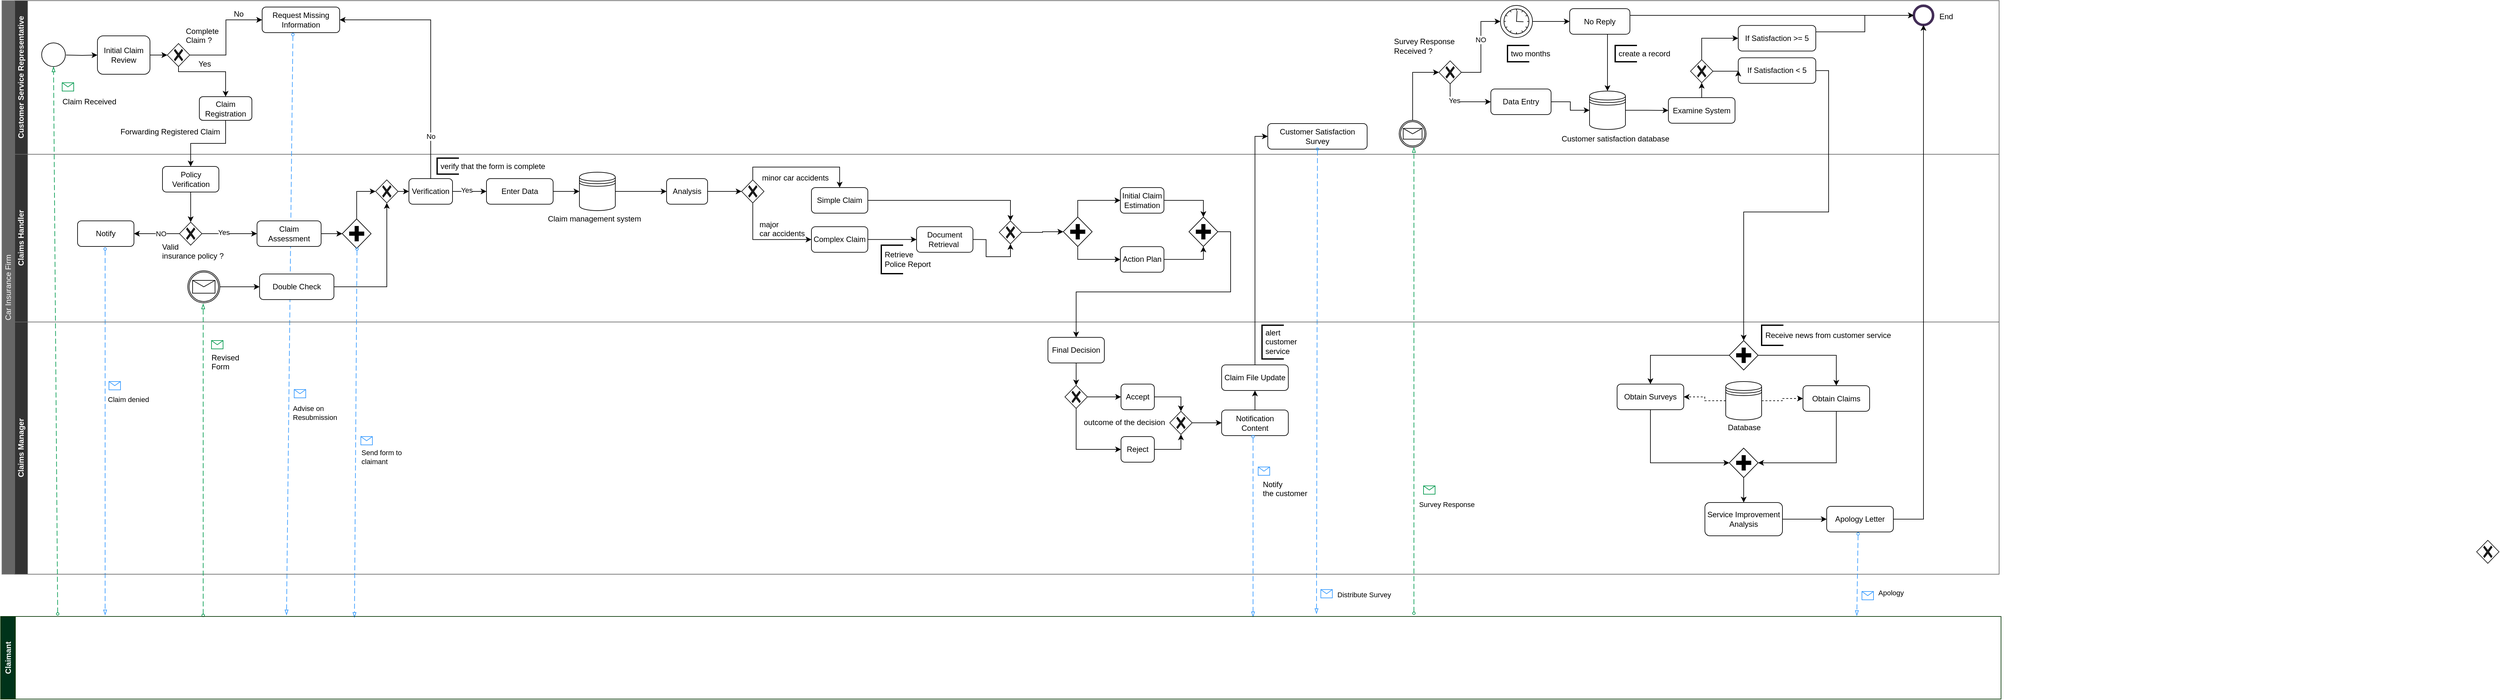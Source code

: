 <mxfile version="21.7.5" type="device">
  <diagram name="Page-1" id="2a216829-ef6e-dabb-86c1-c78162f3ba2b">
    <mxGraphModel dx="1750" dy="890" grid="0" gridSize="10" guides="1" tooltips="1" connect="1" arrows="1" fold="1" page="0" pageScale="1" pageWidth="850" pageHeight="1100" background="none" math="0" shadow="0">
      <root>
        <mxCell id="0" />
        <mxCell id="1" parent="0" />
        <mxCell id="LPxGVxeTQhLOp0PXIlgW-5" value="&lt;font style=&quot;font-weight: normal;&quot; color=&quot;#ffffff&quot;&gt;Car Insurance Firm&lt;/font&gt;" style="swimlane;html=1;childLayout=stackLayout;resizeParent=1;resizeParentMax=0;horizontal=0;startSize=20;horizontalStack=0;whiteSpace=wrap;strokeColor=#808080;fillColor=#666666;" parent="1" vertex="1">
          <mxGeometry x="100" y="390" width="3116" height="896" as="geometry" />
        </mxCell>
        <mxCell id="LPxGVxeTQhLOp0PXIlgW-6" value="&lt;font color=&quot;#ffffff&quot;&gt;Customer Service Representative&lt;/font&gt;" style="swimlane;html=1;startSize=20;horizontal=0;strokeColor=#666666;fillColor=#333333;" parent="LPxGVxeTQhLOp0PXIlgW-5" vertex="1">
          <mxGeometry x="20" width="3096" height="240" as="geometry">
            <mxRectangle x="20" width="820" height="26" as="alternateBounds" />
          </mxGeometry>
        </mxCell>
        <mxCell id="yOPLFky1Aa3Iu0xj6mVX-14" style="edgeStyle=orthogonalEdgeStyle;rounded=0;orthogonalLoop=1;jettySize=auto;html=1;entryX=0;entryY=0.5;entryDx=0;entryDy=0;" parent="LPxGVxeTQhLOp0PXIlgW-6" source="yOPLFky1Aa3Iu0xj6mVX-16" target="yOPLFky1Aa3Iu0xj6mVX-7" edge="1">
          <mxGeometry relative="1" as="geometry">
            <mxPoint x="308.059" y="85" as="targetPoint" />
          </mxGeometry>
        </mxCell>
        <mxCell id="LPxGVxeTQhLOp0PXIlgW-19" value="Initial Claim Review" style="rounded=1;whiteSpace=wrap;html=1;" parent="LPxGVxeTQhLOp0PXIlgW-6" vertex="1">
          <mxGeometry x="129" y="55" width="82" height="60" as="geometry" />
        </mxCell>
        <mxCell id="RKBBGVfCcGq5sLE_TPHQ-1" value="Claim Received" style="text;html=1;align=center;verticalAlign=middle;resizable=0;points=[];autosize=1;strokeColor=none;fillColor=none;" parent="LPxGVxeTQhLOp0PXIlgW-6" vertex="1">
          <mxGeometry x="65" y="145" width="102" height="26" as="geometry" />
        </mxCell>
        <mxCell id="yOPLFky1Aa3Iu0xj6mVX-7" value="Request Missing Information" style="rounded=1;whiteSpace=wrap;html=1;" parent="LPxGVxeTQhLOp0PXIlgW-6" vertex="1">
          <mxGeometry x="386" y="10" width="121" height="40" as="geometry" />
        </mxCell>
        <mxCell id="yOPLFky1Aa3Iu0xj6mVX-22" style="edgeStyle=orthogonalEdgeStyle;rounded=0;orthogonalLoop=1;jettySize=auto;html=1;exitX=0.5;exitY=1;exitDx=0;exitDy=0;exitPerimeter=0;entryX=0.5;entryY=0;entryDx=0;entryDy=0;" parent="LPxGVxeTQhLOp0PXIlgW-6" source="yOPLFky1Aa3Iu0xj6mVX-16" target="yOPLFky1Aa3Iu0xj6mVX-21" edge="1">
          <mxGeometry relative="1" as="geometry">
            <Array as="points">
              <mxPoint x="256" y="111" />
              <mxPoint x="329" y="111" />
            </Array>
          </mxGeometry>
        </mxCell>
        <mxCell id="yOPLFky1Aa3Iu0xj6mVX-21" value="Claim Registration" style="rounded=1;whiteSpace=wrap;html=1;" parent="LPxGVxeTQhLOp0PXIlgW-6" vertex="1">
          <mxGeometry x="288" y="150" width="82" height="37" as="geometry" />
        </mxCell>
        <mxCell id="yOPLFky1Aa3Iu0xj6mVX-26" value="&lt;span style=&quot;color: rgb(0, 0, 0); font-family: Helvetica; font-size: 12px; font-style: normal; font-variant-ligatures: normal; font-variant-caps: normal; font-weight: 400; letter-spacing: normal; orphans: 2; text-align: center; text-indent: 0px; text-transform: none; widows: 2; word-spacing: 0px; -webkit-text-stroke-width: 0px; background-color: rgb(255, 255, 255); text-decoration-thickness: initial; text-decoration-style: initial; text-decoration-color: initial; float: none; display: inline !important;&quot;&gt;Complete Claim ?&amp;nbsp;&lt;/span&gt;" style="text;whiteSpace=wrap;html=1;" parent="LPxGVxeTQhLOp0PXIlgW-6" vertex="1">
          <mxGeometry x="265" y="34" width="77" height="36" as="geometry" />
        </mxCell>
        <mxCell id="sQN0MnYuChQPOyo5T5rO-1" value="" style="edgeStyle=orthogonalEdgeStyle;rounded=0;orthogonalLoop=1;jettySize=auto;html=1;" parent="LPxGVxeTQhLOp0PXIlgW-6" source="LPxGVxeTQhLOp0PXIlgW-19" target="yOPLFky1Aa3Iu0xj6mVX-16" edge="1">
          <mxGeometry relative="1" as="geometry">
            <mxPoint x="428.059" y="475" as="targetPoint" />
            <mxPoint x="331" y="475" as="sourcePoint" />
          </mxGeometry>
        </mxCell>
        <mxCell id="yOPLFky1Aa3Iu0xj6mVX-16" value="" style="points=[[0.25,0.25,0],[0.5,0,0],[0.75,0.25,0],[1,0.5,0],[0.75,0.75,0],[0.5,1,0],[0.25,0.75,0],[0,0.5,0]];shape=mxgraph.bpmn.gateway2;html=1;verticalLabelPosition=bottom;labelBackgroundColor=#ffffff;verticalAlign=top;align=center;perimeter=rhombusPerimeter;outlineConnect=0;outline=none;symbol=none;gwType=exclusive;strokeColor=#1A1A1A;" parent="LPxGVxeTQhLOp0PXIlgW-6" vertex="1">
          <mxGeometry x="238" y="67" width="35" height="36" as="geometry" />
        </mxCell>
        <mxCell id="yOPLFky1Aa3Iu0xj6mVX-25" value="Forwarding Registered Claim" style="text;html=1;align=left;verticalAlign=middle;resizable=0;points=[];autosize=1;strokeColor=none;fillColor=none;" parent="LPxGVxeTQhLOp0PXIlgW-6" vertex="1">
          <mxGeometry x="163" y="192" width="173" height="26" as="geometry" />
        </mxCell>
        <mxCell id="sQN0MnYuChQPOyo5T5rO-14" value="No" style="text;html=1;align=center;verticalAlign=middle;resizable=0;points=[];autosize=1;strokeColor=none;fillColor=none;" parent="LPxGVxeTQhLOp0PXIlgW-6" vertex="1">
          <mxGeometry x="332" y="8" width="33" height="26" as="geometry" />
        </mxCell>
        <mxCell id="sQN0MnYuChQPOyo5T5rO-15" value="Yes" style="text;html=1;align=center;verticalAlign=middle;resizable=0;points=[];autosize=1;strokeColor=none;fillColor=none;" parent="LPxGVxeTQhLOp0PXIlgW-6" vertex="1">
          <mxGeometry x="277" y="86" width="38" height="26" as="geometry" />
        </mxCell>
        <mxCell id="sQN0MnYuChQPOyo5T5rO-169" style="edgeStyle=orthogonalEdgeStyle;rounded=0;orthogonalLoop=1;jettySize=auto;html=1;exitX=1;exitY=0.5;exitDx=0;exitDy=0;exitPerimeter=0;entryX=0;entryY=0.5;entryDx=0;entryDy=0;" parent="LPxGVxeTQhLOp0PXIlgW-6" target="LPxGVxeTQhLOp0PXIlgW-19" edge="1">
          <mxGeometry relative="1" as="geometry">
            <mxPoint x="80.0" y="85" as="sourcePoint" />
          </mxGeometry>
        </mxCell>
        <mxCell id="yOPLFky1Aa3Iu0xj6mVX-169" value="Customer Satisfaction Survey" style="rounded=1;whiteSpace=wrap;html=1;" parent="LPxGVxeTQhLOp0PXIlgW-6" vertex="1">
          <mxGeometry x="1955" y="192.0" width="155" height="40" as="geometry" />
        </mxCell>
        <mxCell id="9GS_771VJvMA97fKusHx-36" value="" style="points=[[0.145,0.145,0],[0.5,0,0],[0.855,0.145,0],[1,0.5,0],[0.855,0.855,0],[0.5,1,0],[0.145,0.855,0],[0,0.5,0]];shape=mxgraph.bpmn.event;html=1;verticalLabelPosition=bottom;labelBackgroundColor=#ffffff;verticalAlign=top;align=center;perimeter=ellipsePerimeter;outlineConnect=0;aspect=fixed;outline=standard;symbol=general;" vertex="1" parent="LPxGVxeTQhLOp0PXIlgW-6">
          <mxGeometry x="42" y="66" width="37" height="37" as="geometry" />
        </mxCell>
        <mxCell id="9GS_771VJvMA97fKusHx-43" style="edgeStyle=orthogonalEdgeStyle;rounded=0;orthogonalLoop=1;jettySize=auto;html=1;exitX=0.5;exitY=0;exitDx=0;exitDy=0;exitPerimeter=0;entryX=0;entryY=0.5;entryDx=0;entryDy=0;entryPerimeter=0;" edge="1" parent="LPxGVxeTQhLOp0PXIlgW-6" source="9GS_771VJvMA97fKusHx-35" target="9GS_771VJvMA97fKusHx-42">
          <mxGeometry relative="1" as="geometry" />
        </mxCell>
        <mxCell id="9GS_771VJvMA97fKusHx-35" value="" style="points=[[0.145,0.145,0],[0.5,0,0],[0.855,0.145,0],[1,0.5,0],[0.855,0.855,0],[0.5,1,0],[0.145,0.855,0],[0,0.5,0]];shape=mxgraph.bpmn.event;html=1;verticalLabelPosition=bottom;labelBackgroundColor=#ffffff;verticalAlign=top;align=center;perimeter=ellipsePerimeter;outlineConnect=0;aspect=fixed;outline=catching;symbol=message;" vertex="1" parent="LPxGVxeTQhLOp0PXIlgW-6">
          <mxGeometry x="2160" y="187" width="42" height="42" as="geometry" />
        </mxCell>
        <mxCell id="9GS_771VJvMA97fKusHx-44" style="edgeStyle=orthogonalEdgeStyle;rounded=0;orthogonalLoop=1;jettySize=auto;html=1;entryX=0;entryY=0.5;entryDx=0;entryDy=0;entryPerimeter=0;" edge="1" parent="LPxGVxeTQhLOp0PXIlgW-6" source="9GS_771VJvMA97fKusHx-42" target="9GS_771VJvMA97fKusHx-96">
          <mxGeometry relative="1" as="geometry">
            <mxPoint x="2303" y="35" as="targetPoint" />
          </mxGeometry>
        </mxCell>
        <mxCell id="9GS_771VJvMA97fKusHx-78" value="NO" style="edgeLabel;html=1;align=center;verticalAlign=middle;resizable=0;points=[];" vertex="1" connectable="0" parent="9GS_771VJvMA97fKusHx-44">
          <mxGeometry x="0.147" y="1" relative="1" as="geometry">
            <mxPoint y="-1" as="offset" />
          </mxGeometry>
        </mxCell>
        <mxCell id="9GS_771VJvMA97fKusHx-47" style="edgeStyle=orthogonalEdgeStyle;rounded=0;orthogonalLoop=1;jettySize=auto;html=1;exitX=0.5;exitY=1;exitDx=0;exitDy=0;exitPerimeter=0;entryX=0;entryY=0.5;entryDx=0;entryDy=0;" edge="1" parent="LPxGVxeTQhLOp0PXIlgW-6" source="9GS_771VJvMA97fKusHx-42" target="9GS_771VJvMA97fKusHx-45">
          <mxGeometry relative="1" as="geometry" />
        </mxCell>
        <mxCell id="9GS_771VJvMA97fKusHx-79" value="Yes" style="edgeLabel;html=1;align=center;verticalAlign=middle;resizable=0;points=[];" vertex="1" connectable="0" parent="9GS_771VJvMA97fKusHx-47">
          <mxGeometry x="-0.232" y="2" relative="1" as="geometry">
            <mxPoint x="-1" as="offset" />
          </mxGeometry>
        </mxCell>
        <mxCell id="9GS_771VJvMA97fKusHx-42" value="" style="points=[[0.25,0.25,0],[0.5,0,0],[0.75,0.25,0],[1,0.5,0],[0.75,0.75,0],[0.5,1,0],[0.25,0.75,0],[0,0.5,0]];shape=mxgraph.bpmn.gateway2;html=1;verticalLabelPosition=bottom;labelBackgroundColor=#ffffff;verticalAlign=top;align=center;perimeter=rhombusPerimeter;outlineConnect=0;outline=none;symbol=none;gwType=exclusive;strokeColor=#1A1A1A;" vertex="1" parent="LPxGVxeTQhLOp0PXIlgW-6">
          <mxGeometry x="2222" y="94" width="35" height="36" as="geometry" />
        </mxCell>
        <mxCell id="9GS_771VJvMA97fKusHx-117" style="edgeStyle=orthogonalEdgeStyle;rounded=0;orthogonalLoop=1;jettySize=auto;html=1;exitX=1;exitY=0.5;exitDx=0;exitDy=0;entryX=0;entryY=0.5;entryDx=0;entryDy=0;" edge="1" parent="LPxGVxeTQhLOp0PXIlgW-6" source="9GS_771VJvMA97fKusHx-45" target="9GS_771VJvMA97fKusHx-1">
          <mxGeometry relative="1" as="geometry" />
        </mxCell>
        <mxCell id="9GS_771VJvMA97fKusHx-45" value="Data Entry" style="rounded=1;whiteSpace=wrap;html=1;" vertex="1" parent="LPxGVxeTQhLOp0PXIlgW-6">
          <mxGeometry x="2303" y="138" width="94" height="40" as="geometry" />
        </mxCell>
        <mxCell id="yOPLFky1Aa3Iu0xj6mVX-181" value="" style="points=[[0.25,0.25,0],[0.5,0,0],[0.75,0.25,0],[1,0.5,0],[0.75,0.75,0],[0.5,1,0],[0.25,0.75,0],[0,0.5,0]];shape=mxgraph.bpmn.gateway2;html=1;verticalLabelPosition=bottom;labelBackgroundColor=#ffffff;verticalAlign=top;align=center;perimeter=rhombusPerimeter;outlineConnect=0;outline=none;symbol=none;gwType=exclusive;strokeColor=#1A1A1A;" parent="LPxGVxeTQhLOp0PXIlgW-6" vertex="1">
          <mxGeometry x="2614.5" y="92.25" width="35" height="36" as="geometry" />
        </mxCell>
        <mxCell id="9GS_771VJvMA97fKusHx-51" style="edgeStyle=orthogonalEdgeStyle;rounded=0;orthogonalLoop=1;jettySize=auto;html=1;exitX=1;exitY=0.25;exitDx=0;exitDy=0;entryX=0;entryY=0.5;entryDx=0;entryDy=0;" edge="1" parent="LPxGVxeTQhLOp0PXIlgW-6" source="yOPLFky1Aa3Iu0xj6mVX-186" target="LPxGVxeTQhLOp0PXIlgW-10">
          <mxGeometry relative="1" as="geometry" />
        </mxCell>
        <mxCell id="yOPLFky1Aa3Iu0xj6mVX-186" value="If Satisfaction &amp;gt;= 5" style="rounded=1;whiteSpace=wrap;html=1;" parent="LPxGVxeTQhLOp0PXIlgW-6" vertex="1">
          <mxGeometry x="2689" y="38.75" width="121" height="40" as="geometry" />
        </mxCell>
        <mxCell id="yOPLFky1Aa3Iu0xj6mVX-184" style="edgeStyle=orthogonalEdgeStyle;rounded=0;orthogonalLoop=1;jettySize=auto;html=1;exitX=0.5;exitY=0;exitDx=0;exitDy=0;exitPerimeter=0;entryX=0;entryY=0.5;entryDx=0;entryDy=0;" parent="LPxGVxeTQhLOp0PXIlgW-6" source="yOPLFky1Aa3Iu0xj6mVX-181" target="yOPLFky1Aa3Iu0xj6mVX-186" edge="1">
          <mxGeometry relative="1" as="geometry">
            <mxPoint x="2974" y="132.417" as="targetPoint" />
          </mxGeometry>
        </mxCell>
        <mxCell id="yOPLFky1Aa3Iu0xj6mVX-187" value="If Satisfaction &amp;lt; 5" style="rounded=1;whiteSpace=wrap;html=1;" parent="LPxGVxeTQhLOp0PXIlgW-6" vertex="1">
          <mxGeometry x="2689" y="89.25" width="121" height="40" as="geometry" />
        </mxCell>
        <mxCell id="yOPLFky1Aa3Iu0xj6mVX-185" style="edgeStyle=orthogonalEdgeStyle;rounded=0;orthogonalLoop=1;jettySize=auto;html=1;exitX=1;exitY=0.5;exitDx=0;exitDy=0;exitPerimeter=0;entryX=0;entryY=0.5;entryDx=0;entryDy=0;" parent="LPxGVxeTQhLOp0PXIlgW-6" source="yOPLFky1Aa3Iu0xj6mVX-181" target="yOPLFky1Aa3Iu0xj6mVX-187" edge="1">
          <mxGeometry relative="1" as="geometry">
            <mxPoint x="3003.333" y="215.083" as="targetPoint" />
          </mxGeometry>
        </mxCell>
        <mxCell id="9GS_771VJvMA97fKusHx-54" style="edgeStyle=orthogonalEdgeStyle;rounded=0;orthogonalLoop=1;jettySize=auto;html=1;" edge="1" parent="LPxGVxeTQhLOp0PXIlgW-6" source="9GS_771VJvMA97fKusHx-1" target="yOPLFky1Aa3Iu0xj6mVX-237">
          <mxGeometry relative="1" as="geometry" />
        </mxCell>
        <mxCell id="9GS_771VJvMA97fKusHx-1" value="" style="shape=datastore;whiteSpace=wrap;html=1;" vertex="1" parent="LPxGVxeTQhLOp0PXIlgW-6">
          <mxGeometry x="2457" y="141.25" width="56" height="60" as="geometry" />
        </mxCell>
        <mxCell id="9GS_771VJvMA97fKusHx-48" value="Customer satisfaction database" style="text;html=1;align=center;verticalAlign=middle;resizable=0;points=[];autosize=1;strokeColor=none;fillColor=none;" vertex="1" parent="LPxGVxeTQhLOp0PXIlgW-6">
          <mxGeometry x="2404" y="203" width="186" height="26" as="geometry" />
        </mxCell>
        <mxCell id="LPxGVxeTQhLOp0PXIlgW-10" value="" style="ellipse;whiteSpace=wrap;html=1;aspect=fixed;strokeWidth=4;strokeColor=#432D57;fillColor=none;fontColor=#ffffff;" parent="LPxGVxeTQhLOp0PXIlgW-6" vertex="1">
          <mxGeometry x="2963" y="8" width="30" height="30" as="geometry" />
        </mxCell>
        <mxCell id="9GS_771VJvMA97fKusHx-56" style="edgeStyle=orthogonalEdgeStyle;rounded=0;orthogonalLoop=1;jettySize=auto;html=1;exitX=0.5;exitY=0;exitDx=0;exitDy=0;" edge="1" parent="LPxGVxeTQhLOp0PXIlgW-6" source="yOPLFky1Aa3Iu0xj6mVX-237" target="yOPLFky1Aa3Iu0xj6mVX-181">
          <mxGeometry relative="1" as="geometry" />
        </mxCell>
        <mxCell id="yOPLFky1Aa3Iu0xj6mVX-237" value="Examine System" style="rounded=1;whiteSpace=wrap;html=1;" parent="LPxGVxeTQhLOp0PXIlgW-6" vertex="1">
          <mxGeometry x="2580" y="151.5" width="104" height="40" as="geometry" />
        </mxCell>
        <mxCell id="9GS_771VJvMA97fKusHx-80" value="Survey Response &lt;br&gt;Received ?" style="text;html=1;align=left;verticalAlign=middle;resizable=0;points=[];autosize=1;strokeColor=none;fillColor=none;" vertex="1" parent="LPxGVxeTQhLOp0PXIlgW-6">
          <mxGeometry x="2150" y="50" width="113" height="41" as="geometry" />
        </mxCell>
        <mxCell id="9GS_771VJvMA97fKusHx-120" style="edgeStyle=orthogonalEdgeStyle;rounded=0;orthogonalLoop=1;jettySize=auto;html=1;exitX=1;exitY=0.5;exitDx=0;exitDy=0;exitPerimeter=0;entryX=0;entryY=0.5;entryDx=0;entryDy=0;" edge="1" parent="LPxGVxeTQhLOp0PXIlgW-6" source="9GS_771VJvMA97fKusHx-96" target="9GS_771VJvMA97fKusHx-119">
          <mxGeometry relative="1" as="geometry" />
        </mxCell>
        <mxCell id="9GS_771VJvMA97fKusHx-96" value="" style="points=[[0.145,0.145,0],[0.5,0,0],[0.855,0.145,0],[1,0.5,0],[0.855,0.855,0],[0.5,1,0],[0.145,0.855,0],[0,0.5,0]];shape=mxgraph.bpmn.event;html=1;verticalLabelPosition=bottom;labelBackgroundColor=#ffffff;verticalAlign=top;align=center;perimeter=ellipsePerimeter;outlineConnect=0;aspect=fixed;outline=standard;symbol=timer;" vertex="1" parent="LPxGVxeTQhLOp0PXIlgW-6">
          <mxGeometry x="2318" y="7.5" width="50" height="50" as="geometry" />
        </mxCell>
        <mxCell id="9GS_771VJvMA97fKusHx-97" value="&amp;nbsp;two months" style="strokeWidth=2;html=1;shape=mxgraph.flowchart.annotation_1;align=left;pointerEvents=1;" vertex="1" parent="LPxGVxeTQhLOp0PXIlgW-6">
          <mxGeometry x="2329" y="70" width="34" height="25.5" as="geometry" />
        </mxCell>
        <mxCell id="9GS_771VJvMA97fKusHx-100" value="End" style="text;html=1;align=center;verticalAlign=middle;resizable=0;points=[];autosize=1;strokeColor=none;fillColor=none;" vertex="1" parent="LPxGVxeTQhLOp0PXIlgW-6">
          <mxGeometry x="2993" y="12" width="39" height="26" as="geometry" />
        </mxCell>
        <mxCell id="9GS_771VJvMA97fKusHx-103" value="" style="shape=message;html=1;outlineConnect=0;labelPosition=left;verticalLabelPosition=middle;align=right;verticalAlign=middle;spacingRight=5;labelBackgroundColor=#ffffff;fillColor=none;fontColor=#ffffff;strokeColor=#00994D;" vertex="1" parent="LPxGVxeTQhLOp0PXIlgW-6">
          <mxGeometry x="73.999" y="128.247" width="18" height="13" as="geometry" />
        </mxCell>
        <mxCell id="9GS_771VJvMA97fKusHx-122" style="edgeStyle=orthogonalEdgeStyle;rounded=0;orthogonalLoop=1;jettySize=auto;html=1;exitX=1;exitY=0.5;exitDx=0;exitDy=0;entryX=0;entryY=0.5;entryDx=0;entryDy=0;" edge="1" parent="LPxGVxeTQhLOp0PXIlgW-6" source="9GS_771VJvMA97fKusHx-119" target="LPxGVxeTQhLOp0PXIlgW-10">
          <mxGeometry relative="1" as="geometry">
            <Array as="points">
              <mxPoint x="2520" y="23" />
            </Array>
          </mxGeometry>
        </mxCell>
        <mxCell id="9GS_771VJvMA97fKusHx-123" style="edgeStyle=orthogonalEdgeStyle;rounded=0;orthogonalLoop=1;jettySize=auto;html=1;exitX=0.5;exitY=1;exitDx=0;exitDy=0;entryX=0.5;entryY=0;entryDx=0;entryDy=0;" edge="1" parent="LPxGVxeTQhLOp0PXIlgW-6" source="9GS_771VJvMA97fKusHx-119" target="9GS_771VJvMA97fKusHx-1">
          <mxGeometry relative="1" as="geometry">
            <Array as="points">
              <mxPoint x="2485" y="53" />
            </Array>
          </mxGeometry>
        </mxCell>
        <mxCell id="9GS_771VJvMA97fKusHx-119" value="No Reply" style="rounded=1;whiteSpace=wrap;html=1;" vertex="1" parent="LPxGVxeTQhLOp0PXIlgW-6">
          <mxGeometry x="2426" y="12.5" width="94" height="40" as="geometry" />
        </mxCell>
        <mxCell id="9GS_771VJvMA97fKusHx-124" value="&amp;nbsp;create a record" style="strokeWidth=2;html=1;shape=mxgraph.flowchart.annotation_1;align=left;pointerEvents=1;" vertex="1" parent="LPxGVxeTQhLOp0PXIlgW-6">
          <mxGeometry x="2497" y="70" width="34" height="25.5" as="geometry" />
        </mxCell>
        <mxCell id="LPxGVxeTQhLOp0PXIlgW-7" value="&lt;font color=&quot;#ffffff&quot;&gt;Claims Handler&lt;/font&gt;" style="swimlane;html=1;startSize=20;horizontal=0;strokeColor=#666666;fillColor=#333333;" parent="LPxGVxeTQhLOp0PXIlgW-5" vertex="1">
          <mxGeometry x="20" y="240" width="3096" height="262" as="geometry" />
        </mxCell>
        <mxCell id="yOPLFky1Aa3Iu0xj6mVX-9" value="" style="endArrow=blockThin;html=1;labelPosition=left;verticalLabelPosition=middle;align=right;verticalAlign=middle;dashed=1;dashPattern=8 4;endFill=0;startArrow=oval;startFill=0;endSize=6;startSize=4;rounded=0;fillColor=#a20025;strokeColor=#3399FF;strokeWidth=1;" parent="LPxGVxeTQhLOp0PXIlgW-7" edge="1">
          <mxGeometry relative="1" as="geometry">
            <mxPoint x="434" y="-187" as="sourcePoint" />
            <mxPoint x="424" y="720" as="targetPoint" />
          </mxGeometry>
        </mxCell>
        <mxCell id="yOPLFky1Aa3Iu0xj6mVX-10" value="" style="shape=message;html=1;outlineConnect=0;labelPosition=left;verticalLabelPosition=middle;align=right;verticalAlign=middle;spacingRight=5;labelBackgroundColor=#ffffff;fillColor=none;fontColor=#ffffff;strokeColor=#3399FF;" parent="yOPLFky1Aa3Iu0xj6mVX-9" vertex="1">
          <mxGeometry width="18" height="13" relative="1" as="geometry">
            <mxPoint x="7" y="101" as="offset" />
          </mxGeometry>
        </mxCell>
        <mxCell id="yOPLFky1Aa3Iu0xj6mVX-11" value="&lt;font style=&quot;font-size: 11px;&quot;&gt;Advise on &lt;br&gt;Resubmission&lt;/font&gt;" style="edgeLabel;html=1;align=left;verticalAlign=middle;resizable=0;points=[];" parent="yOPLFky1Aa3Iu0xj6mVX-9" vertex="1" connectable="0">
          <mxGeometry x="0.246" y="2" relative="1" as="geometry">
            <mxPoint x="2" y="26" as="offset" />
          </mxGeometry>
        </mxCell>
        <mxCell id="sQN0MnYuChQPOyo5T5rO-5" style="edgeStyle=orthogonalEdgeStyle;rounded=0;orthogonalLoop=1;jettySize=auto;html=1;" parent="LPxGVxeTQhLOp0PXIlgW-7" source="yOPLFky1Aa3Iu0xj6mVX-24" target="yOPLFky1Aa3Iu0xj6mVX-27" edge="1">
          <mxGeometry relative="1" as="geometry" />
        </mxCell>
        <mxCell id="yOPLFky1Aa3Iu0xj6mVX-24" value="Policy Verification" style="rounded=1;whiteSpace=wrap;html=1;" parent="LPxGVxeTQhLOp0PXIlgW-7" vertex="1">
          <mxGeometry x="230.5" y="19" width="88" height="40" as="geometry" />
        </mxCell>
        <mxCell id="sQN0MnYuChQPOyo5T5rO-7" style="edgeStyle=orthogonalEdgeStyle;rounded=0;orthogonalLoop=1;jettySize=auto;html=1;exitX=0;exitY=0.5;exitDx=0;exitDy=0;exitPerimeter=0;entryX=1;entryY=0.5;entryDx=0;entryDy=0;" parent="LPxGVxeTQhLOp0PXIlgW-7" source="yOPLFky1Aa3Iu0xj6mVX-27" target="yOPLFky1Aa3Iu0xj6mVX-45" edge="1">
          <mxGeometry relative="1" as="geometry">
            <mxPoint x="225.667" y="124.167" as="targetPoint" />
          </mxGeometry>
        </mxCell>
        <mxCell id="9GS_771VJvMA97fKusHx-104" value="NO" style="edgeLabel;html=1;align=center;verticalAlign=middle;resizable=0;points=[];" vertex="1" connectable="0" parent="sQN0MnYuChQPOyo5T5rO-7">
          <mxGeometry x="0.067" y="1" relative="1" as="geometry">
            <mxPoint x="9" y="-1" as="offset" />
          </mxGeometry>
        </mxCell>
        <mxCell id="sQN0MnYuChQPOyo5T5rO-8" style="edgeStyle=orthogonalEdgeStyle;rounded=0;orthogonalLoop=1;jettySize=auto;html=1;entryX=0;entryY=0.5;entryDx=0;entryDy=0;" parent="LPxGVxeTQhLOp0PXIlgW-7" source="yOPLFky1Aa3Iu0xj6mVX-27" target="yOPLFky1Aa3Iu0xj6mVX-57" edge="1">
          <mxGeometry relative="1" as="geometry" />
        </mxCell>
        <mxCell id="9GS_771VJvMA97fKusHx-105" value="Yes" style="edgeLabel;html=1;align=center;verticalAlign=middle;resizable=0;points=[];" vertex="1" connectable="0" parent="sQN0MnYuChQPOyo5T5rO-8">
          <mxGeometry x="-0.205" y="2" relative="1" as="geometry">
            <mxPoint as="offset" />
          </mxGeometry>
        </mxCell>
        <mxCell id="yOPLFky1Aa3Iu0xj6mVX-27" value="" style="points=[[0.25,0.25,0],[0.5,0,0],[0.75,0.25,0],[1,0.5,0],[0.75,0.75,0],[0.5,1,0],[0.25,0.75,0],[0,0.5,0]];shape=mxgraph.bpmn.gateway2;html=1;verticalLabelPosition=bottom;labelBackgroundColor=#ffffff;verticalAlign=top;align=center;perimeter=rhombusPerimeter;outlineConnect=0;outline=none;symbol=none;gwType=exclusive;strokeColor=#1A1A1A;" parent="LPxGVxeTQhLOp0PXIlgW-7" vertex="1">
          <mxGeometry x="257" y="106" width="35" height="36" as="geometry" />
        </mxCell>
        <mxCell id="yOPLFky1Aa3Iu0xj6mVX-50" value="Valid &lt;br&gt;insurance policy ?" style="text;whiteSpace=wrap;html=1;" parent="LPxGVxeTQhLOp0PXIlgW-7" vertex="1">
          <mxGeometry x="228" y="131" width="140" height="51" as="geometry" />
        </mxCell>
        <mxCell id="sQN0MnYuChQPOyo5T5rO-25" style="edgeStyle=orthogonalEdgeStyle;rounded=0;orthogonalLoop=1;jettySize=auto;html=1;entryX=0;entryY=0.5;entryDx=0;entryDy=0;entryPerimeter=0;" parent="LPxGVxeTQhLOp0PXIlgW-7" source="yOPLFky1Aa3Iu0xj6mVX-57" target="sQN0MnYuChQPOyo5T5rO-24" edge="1">
          <mxGeometry relative="1" as="geometry" />
        </mxCell>
        <mxCell id="yOPLFky1Aa3Iu0xj6mVX-57" value="Claim Assessment" style="rounded=1;whiteSpace=wrap;html=1;" parent="LPxGVxeTQhLOp0PXIlgW-7" vertex="1">
          <mxGeometry x="378" y="104" width="100" height="40" as="geometry" />
        </mxCell>
        <mxCell id="yOPLFky1Aa3Iu0xj6mVX-45" value="Notify" style="rounded=1;whiteSpace=wrap;html=1;" parent="LPxGVxeTQhLOp0PXIlgW-7" vertex="1">
          <mxGeometry x="98" y="104" width="88" height="40" as="geometry" />
        </mxCell>
        <mxCell id="yOPLFky1Aa3Iu0xj6mVX-74" value="&amp;nbsp;verify that the form is complete" style="strokeWidth=2;html=1;shape=mxgraph.flowchart.annotation_1;align=left;pointerEvents=1;" parent="LPxGVxeTQhLOp0PXIlgW-7" vertex="1">
          <mxGeometry x="659" y="6" width="34" height="25" as="geometry" />
        </mxCell>
        <mxCell id="sQN0MnYuChQPOyo5T5rO-178" style="edgeStyle=orthogonalEdgeStyle;rounded=0;orthogonalLoop=1;jettySize=auto;html=1;exitX=1;exitY=0.5;exitDx=0;exitDy=0;entryX=0;entryY=0.5;entryDx=0;entryDy=0;" parent="LPxGVxeTQhLOp0PXIlgW-7" source="yOPLFky1Aa3Iu0xj6mVX-76" target="sQN0MnYuChQPOyo5T5rO-175" edge="1">
          <mxGeometry relative="1" as="geometry" />
        </mxCell>
        <mxCell id="yOPLFky1Aa3Iu0xj6mVX-76" value="Enter Data" style="rounded=1;whiteSpace=wrap;html=1;" parent="LPxGVxeTQhLOp0PXIlgW-7" vertex="1">
          <mxGeometry x="736" y="38" width="104" height="40" as="geometry" />
        </mxCell>
        <mxCell id="sQN0MnYuChQPOyo5T5rO-245" style="edgeStyle=orthogonalEdgeStyle;rounded=0;orthogonalLoop=1;jettySize=auto;html=1;exitX=1;exitY=0.5;exitDx=0;exitDy=0;" parent="LPxGVxeTQhLOp0PXIlgW-7" source="yOPLFky1Aa3Iu0xj6mVX-92" target="yOPLFky1Aa3Iu0xj6mVX-94" edge="1">
          <mxGeometry relative="1" as="geometry" />
        </mxCell>
        <mxCell id="yOPLFky1Aa3Iu0xj6mVX-92" value="Analysis" style="rounded=1;whiteSpace=wrap;html=1;" parent="LPxGVxeTQhLOp0PXIlgW-7" vertex="1">
          <mxGeometry x="1017" y="38" width="64" height="40" as="geometry" />
        </mxCell>
        <mxCell id="sQN0MnYuChQPOyo5T5rO-246" style="edgeStyle=orthogonalEdgeStyle;rounded=0;orthogonalLoop=1;jettySize=auto;html=1;exitX=0.5;exitY=0;exitDx=0;exitDy=0;exitPerimeter=0;entryX=0.5;entryY=0;entryDx=0;entryDy=0;" parent="LPxGVxeTQhLOp0PXIlgW-7" source="yOPLFky1Aa3Iu0xj6mVX-94" target="yOPLFky1Aa3Iu0xj6mVX-98" edge="1">
          <mxGeometry relative="1" as="geometry" />
        </mxCell>
        <mxCell id="sQN0MnYuChQPOyo5T5rO-248" style="edgeStyle=orthogonalEdgeStyle;rounded=0;orthogonalLoop=1;jettySize=auto;html=1;exitX=0.5;exitY=1;exitDx=0;exitDy=0;exitPerimeter=0;entryX=0;entryY=0.5;entryDx=0;entryDy=0;" parent="LPxGVxeTQhLOp0PXIlgW-7" source="yOPLFky1Aa3Iu0xj6mVX-94" target="yOPLFky1Aa3Iu0xj6mVX-99" edge="1">
          <mxGeometry relative="1" as="geometry" />
        </mxCell>
        <mxCell id="yOPLFky1Aa3Iu0xj6mVX-94" value="" style="points=[[0.25,0.25,0],[0.5,0,0],[0.75,0.25,0],[1,0.5,0],[0.75,0.75,0],[0.5,1,0],[0.25,0.75,0],[0,0.5,0]];shape=mxgraph.bpmn.gateway2;html=1;verticalLabelPosition=bottom;labelBackgroundColor=#ffffff;verticalAlign=top;align=center;perimeter=rhombusPerimeter;outlineConnect=0;outline=none;symbol=none;gwType=exclusive;strokeColor=#1A1A1A;" parent="LPxGVxeTQhLOp0PXIlgW-7" vertex="1">
          <mxGeometry x="1134" y="40" width="35" height="36" as="geometry" />
        </mxCell>
        <mxCell id="sQN0MnYuChQPOyo5T5rO-259" style="edgeStyle=orthogonalEdgeStyle;rounded=0;orthogonalLoop=1;jettySize=auto;html=1;exitX=1;exitY=0.5;exitDx=0;exitDy=0;entryX=0.5;entryY=0;entryDx=0;entryDy=0;entryPerimeter=0;" parent="LPxGVxeTQhLOp0PXIlgW-7" source="yOPLFky1Aa3Iu0xj6mVX-98" target="yOPLFky1Aa3Iu0xj6mVX-110" edge="1">
          <mxGeometry relative="1" as="geometry" />
        </mxCell>
        <mxCell id="yOPLFky1Aa3Iu0xj6mVX-98" value="Simple Claim" style="rounded=1;whiteSpace=wrap;html=1;" parent="LPxGVxeTQhLOp0PXIlgW-7" vertex="1">
          <mxGeometry x="1243" y="52" width="88" height="40" as="geometry" />
        </mxCell>
        <mxCell id="sQN0MnYuChQPOyo5T5rO-249" style="edgeStyle=orthogonalEdgeStyle;rounded=0;orthogonalLoop=1;jettySize=auto;html=1;entryX=0;entryY=0.5;entryDx=0;entryDy=0;" parent="LPxGVxeTQhLOp0PXIlgW-7" source="yOPLFky1Aa3Iu0xj6mVX-99" target="yOPLFky1Aa3Iu0xj6mVX-108" edge="1">
          <mxGeometry relative="1" as="geometry" />
        </mxCell>
        <mxCell id="yOPLFky1Aa3Iu0xj6mVX-99" value="Complex Claim" style="rounded=1;whiteSpace=wrap;html=1;" parent="LPxGVxeTQhLOp0PXIlgW-7" vertex="1">
          <mxGeometry x="1243" y="113.18" width="88" height="40" as="geometry" />
        </mxCell>
        <mxCell id="yOPLFky1Aa3Iu0xj6mVX-105" value="minor car accidents" style="text;whiteSpace=wrap;html=1;" parent="LPxGVxeTQhLOp0PXIlgW-7" vertex="1">
          <mxGeometry x="1164" y="23.0" width="132" height="36" as="geometry" />
        </mxCell>
        <mxCell id="yOPLFky1Aa3Iu0xj6mVX-106" value="major &lt;br&gt;car accidents" style="text;whiteSpace=wrap;html=1;" parent="LPxGVxeTQhLOp0PXIlgW-7" vertex="1">
          <mxGeometry x="1160" y="96" width="99" height="27" as="geometry" />
        </mxCell>
        <mxCell id="sQN0MnYuChQPOyo5T5rO-258" style="edgeStyle=orthogonalEdgeStyle;rounded=0;orthogonalLoop=1;jettySize=auto;html=1;exitX=1;exitY=0.5;exitDx=0;exitDy=0;entryX=0.5;entryY=1;entryDx=0;entryDy=0;entryPerimeter=0;" parent="LPxGVxeTQhLOp0PXIlgW-7" source="yOPLFky1Aa3Iu0xj6mVX-108" target="yOPLFky1Aa3Iu0xj6mVX-110" edge="1">
          <mxGeometry relative="1" as="geometry" />
        </mxCell>
        <mxCell id="yOPLFky1Aa3Iu0xj6mVX-108" value="Document Retrieval&amp;nbsp;" style="rounded=1;whiteSpace=wrap;html=1;" parent="LPxGVxeTQhLOp0PXIlgW-7" vertex="1">
          <mxGeometry x="1407" y="113.18" width="88" height="40" as="geometry" />
        </mxCell>
        <mxCell id="sQN0MnYuChQPOyo5T5rO-260" style="edgeStyle=orthogonalEdgeStyle;rounded=0;orthogonalLoop=1;jettySize=auto;html=1;exitX=1;exitY=0.5;exitDx=0;exitDy=0;exitPerimeter=0;entryX=0;entryY=0.5;entryDx=0;entryDy=0;entryPerimeter=0;" parent="LPxGVxeTQhLOp0PXIlgW-7" source="yOPLFky1Aa3Iu0xj6mVX-110" target="yOPLFky1Aa3Iu0xj6mVX-118" edge="1">
          <mxGeometry relative="1" as="geometry" />
        </mxCell>
        <mxCell id="yOPLFky1Aa3Iu0xj6mVX-110" value="" style="points=[[0.25,0.25,0],[0.5,0,0],[0.75,0.25,0],[1,0.5,0],[0.75,0.75,0],[0.5,1,0],[0.25,0.75,0],[0,0.5,0]];shape=mxgraph.bpmn.gateway2;html=1;verticalLabelPosition=bottom;labelBackgroundColor=#ffffff;verticalAlign=top;align=center;perimeter=rhombusPerimeter;outlineConnect=0;outline=none;symbol=none;gwType=exclusive;strokeColor=#1A1A1A;" parent="LPxGVxeTQhLOp0PXIlgW-7" vertex="1">
          <mxGeometry x="1536" y="104" width="35" height="36" as="geometry" />
        </mxCell>
        <mxCell id="yOPLFky1Aa3Iu0xj6mVX-125" style="edgeStyle=orthogonalEdgeStyle;rounded=0;orthogonalLoop=1;jettySize=auto;html=1;entryX=0.5;entryY=0;entryDx=0;entryDy=0;entryPerimeter=0;" parent="LPxGVxeTQhLOp0PXIlgW-7" source="yOPLFky1Aa3Iu0xj6mVX-114" target="yOPLFky1Aa3Iu0xj6mVX-124" edge="1">
          <mxGeometry relative="1" as="geometry" />
        </mxCell>
        <mxCell id="yOPLFky1Aa3Iu0xj6mVX-114" value="Initial Claim Estimation" style="rounded=1;whiteSpace=wrap;html=1;" parent="LPxGVxeTQhLOp0PXIlgW-7" vertex="1">
          <mxGeometry x="1725" y="52" width="68" height="40" as="geometry" />
        </mxCell>
        <mxCell id="yOPLFky1Aa3Iu0xj6mVX-126" style="edgeStyle=orthogonalEdgeStyle;rounded=0;orthogonalLoop=1;jettySize=auto;html=1;" parent="LPxGVxeTQhLOp0PXIlgW-7" source="yOPLFky1Aa3Iu0xj6mVX-116" target="yOPLFky1Aa3Iu0xj6mVX-124" edge="1">
          <mxGeometry relative="1" as="geometry" />
        </mxCell>
        <mxCell id="yOPLFky1Aa3Iu0xj6mVX-116" value="Action Plan" style="rounded=1;whiteSpace=wrap;html=1;" parent="LPxGVxeTQhLOp0PXIlgW-7" vertex="1">
          <mxGeometry x="1725" y="144.25" width="68" height="40" as="geometry" />
        </mxCell>
        <mxCell id="yOPLFky1Aa3Iu0xj6mVX-121" style="edgeStyle=orthogonalEdgeStyle;rounded=0;orthogonalLoop=1;jettySize=auto;html=1;exitX=0.5;exitY=0;exitDx=0;exitDy=0;exitPerimeter=0;entryX=0;entryY=0.5;entryDx=0;entryDy=0;" parent="LPxGVxeTQhLOp0PXIlgW-7" source="yOPLFky1Aa3Iu0xj6mVX-118" target="yOPLFky1Aa3Iu0xj6mVX-114" edge="1">
          <mxGeometry relative="1" as="geometry" />
        </mxCell>
        <mxCell id="sQN0MnYuChQPOyo5T5rO-261" style="edgeStyle=orthogonalEdgeStyle;rounded=0;orthogonalLoop=1;jettySize=auto;html=1;exitX=0.5;exitY=1;exitDx=0;exitDy=0;exitPerimeter=0;entryX=0;entryY=0.5;entryDx=0;entryDy=0;" parent="LPxGVxeTQhLOp0PXIlgW-7" source="yOPLFky1Aa3Iu0xj6mVX-118" target="yOPLFky1Aa3Iu0xj6mVX-116" edge="1">
          <mxGeometry relative="1" as="geometry" />
        </mxCell>
        <mxCell id="yOPLFky1Aa3Iu0xj6mVX-118" value="" style="points=[[0.25,0.25,0],[0.5,0,0],[0.75,0.25,0],[1,0.5,0],[0.75,0.75,0],[0.5,1,0],[0.25,0.75,0],[0,0.5,0]];shape=mxgraph.bpmn.gateway2;html=1;verticalLabelPosition=bottom;labelBackgroundColor=#ffffff;verticalAlign=top;align=center;perimeter=rhombusPerimeter;outlineConnect=0;outline=none;symbol=none;gwType=parallel;" parent="LPxGVxeTQhLOp0PXIlgW-7" vertex="1">
          <mxGeometry x="1636" y="98" width="45" height="46" as="geometry" />
        </mxCell>
        <mxCell id="yOPLFky1Aa3Iu0xj6mVX-124" value="" style="points=[[0.25,0.25,0],[0.5,0,0],[0.75,0.25,0],[1,0.5,0],[0.75,0.75,0],[0.5,1,0],[0.25,0.75,0],[0,0.5,0]];shape=mxgraph.bpmn.gateway2;html=1;verticalLabelPosition=bottom;labelBackgroundColor=#ffffff;verticalAlign=top;align=center;perimeter=rhombusPerimeter;outlineConnect=0;outline=none;symbol=none;gwType=parallel;" parent="LPxGVxeTQhLOp0PXIlgW-7" vertex="1">
          <mxGeometry x="1832" y="98" width="45" height="46" as="geometry" />
        </mxCell>
        <mxCell id="sQN0MnYuChQPOyo5T5rO-166" style="edgeStyle=orthogonalEdgeStyle;rounded=0;orthogonalLoop=1;jettySize=auto;html=1;entryX=0;entryY=0.5;entryDx=0;entryDy=0;" parent="LPxGVxeTQhLOp0PXIlgW-7" source="yOPLFky1Aa3Iu0xj6mVX-73" target="yOPLFky1Aa3Iu0xj6mVX-76" edge="1">
          <mxGeometry relative="1" as="geometry" />
        </mxCell>
        <mxCell id="9GS_771VJvMA97fKusHx-107" value="Yes" style="edgeLabel;html=1;align=center;verticalAlign=middle;resizable=0;points=[];" vertex="1" connectable="0" parent="sQN0MnYuChQPOyo5T5rO-166">
          <mxGeometry x="-0.234" y="2" relative="1" as="geometry">
            <mxPoint x="1" as="offset" />
          </mxGeometry>
        </mxCell>
        <mxCell id="yOPLFky1Aa3Iu0xj6mVX-73" value="Verification" style="rounded=1;whiteSpace=wrap;html=1;" parent="LPxGVxeTQhLOp0PXIlgW-7" vertex="1">
          <mxGeometry x="615" y="38" width="68" height="40" as="geometry" />
        </mxCell>
        <mxCell id="yOPLFky1Aa3Iu0xj6mVX-171" value="" style="endArrow=blockThin;html=1;labelPosition=left;verticalLabelPosition=middle;align=right;verticalAlign=middle;dashed=1;dashPattern=8 4;endFill=0;startArrow=oval;startFill=0;endSize=6;startSize=4;rounded=0;fillColor=#a20025;strokeColor=#3399FF;exitX=0.5;exitY=1;exitDx=0;exitDy=0;" parent="LPxGVxeTQhLOp0PXIlgW-7" source="yOPLFky1Aa3Iu0xj6mVX-169" edge="1">
          <mxGeometry relative="1" as="geometry">
            <mxPoint x="2285" y="184.25" as="sourcePoint" />
            <mxPoint x="2031" y="718" as="targetPoint" />
          </mxGeometry>
        </mxCell>
        <mxCell id="yOPLFky1Aa3Iu0xj6mVX-172" value="" style="shape=message;html=1;outlineConnect=0;labelPosition=left;verticalLabelPosition=middle;align=right;verticalAlign=middle;spacingRight=5;labelBackgroundColor=#ffffff;fillColor=none;fontColor=#ffffff;strokeColor=#3399FF;" parent="yOPLFky1Aa3Iu0xj6mVX-171" vertex="1">
          <mxGeometry width="18" height="13" relative="1" as="geometry">
            <mxPoint x="6" y="325" as="offset" />
          </mxGeometry>
        </mxCell>
        <mxCell id="yOPLFky1Aa3Iu0xj6mVX-173" value="Distribute Survey" style="edgeLabel;html=1;align=center;verticalAlign=middle;resizable=0;points=[];" parent="yOPLFky1Aa3Iu0xj6mVX-171" vertex="1" connectable="0">
          <mxGeometry x="0.246" y="2" relative="1" as="geometry">
            <mxPoint x="71" y="243" as="offset" />
          </mxGeometry>
        </mxCell>
        <mxCell id="yOPLFky1Aa3Iu0xj6mVX-80" value="" style="endArrow=blockThin;html=1;labelPosition=left;verticalLabelPosition=middle;align=right;verticalAlign=middle;dashed=1;dashPattern=8 4;endFill=0;startArrow=oval;startFill=0;endSize=6;startSize=4;rounded=0;fillColor=#a20025;strokeColor=#3399FF;strokeWidth=1;" parent="LPxGVxeTQhLOp0PXIlgW-7" edge="1">
          <mxGeometry relative="1" as="geometry">
            <mxPoint x="141" y="148" as="sourcePoint" />
            <mxPoint x="141" y="720" as="targetPoint" />
          </mxGeometry>
        </mxCell>
        <mxCell id="yOPLFky1Aa3Iu0xj6mVX-81" value="" style="shape=message;html=1;outlineConnect=0;labelPosition=left;verticalLabelPosition=middle;align=right;verticalAlign=middle;spacingRight=5;labelBackgroundColor=#ffffff;fillColor=none;fontColor=#ffffff;strokeColor=#3399FF;" parent="yOPLFky1Aa3Iu0xj6mVX-80" vertex="1">
          <mxGeometry width="18" height="13" relative="1" as="geometry">
            <mxPoint x="6" y="-79" as="offset" />
          </mxGeometry>
        </mxCell>
        <mxCell id="yOPLFky1Aa3Iu0xj6mVX-82" value="&lt;font style=&quot;font-size: 11px;&quot;&gt;Claim denied&lt;/font&gt;" style="edgeLabel;html=1;align=center;verticalAlign=middle;resizable=0;points=[];" parent="yOPLFky1Aa3Iu0xj6mVX-80" vertex="1" connectable="0">
          <mxGeometry x="0.246" y="2" relative="1" as="geometry">
            <mxPoint x="34" y="-122" as="offset" />
          </mxGeometry>
        </mxCell>
        <mxCell id="9GS_771VJvMA97fKusHx-115" style="edgeStyle=orthogonalEdgeStyle;rounded=0;orthogonalLoop=1;jettySize=auto;html=1;exitX=0.5;exitY=0;exitDx=0;exitDy=0;exitPerimeter=0;entryX=0;entryY=0.5;entryDx=0;entryDy=0;entryPerimeter=0;" edge="1" parent="LPxGVxeTQhLOp0PXIlgW-7" source="sQN0MnYuChQPOyo5T5rO-24" target="9GS_771VJvMA97fKusHx-112">
          <mxGeometry relative="1" as="geometry" />
        </mxCell>
        <mxCell id="sQN0MnYuChQPOyo5T5rO-24" value="" style="points=[[0.25,0.25,0],[0.5,0,0],[0.75,0.25,0],[1,0.5,0],[0.75,0.75,0],[0.5,1,0],[0.25,0.75,0],[0,0.5,0]];shape=mxgraph.bpmn.gateway2;html=1;verticalLabelPosition=bottom;labelBackgroundColor=#ffffff;verticalAlign=top;align=center;perimeter=rhombusPerimeter;outlineConnect=0;outline=none;symbol=none;gwType=parallel;" parent="LPxGVxeTQhLOp0PXIlgW-7" vertex="1">
          <mxGeometry x="511" y="101" width="45" height="46" as="geometry" />
        </mxCell>
        <mxCell id="sQN0MnYuChQPOyo5T5rO-176" value="Claim management system" style="text;html=1;align=center;verticalAlign=middle;resizable=0;points=[];autosize=1;strokeColor=none;fillColor=none;" parent="LPxGVxeTQhLOp0PXIlgW-7" vertex="1">
          <mxGeometry x="822" y="88" width="163" height="26" as="geometry" />
        </mxCell>
        <mxCell id="sQN0MnYuChQPOyo5T5rO-179" style="edgeStyle=orthogonalEdgeStyle;rounded=0;orthogonalLoop=1;jettySize=auto;html=1;entryX=0;entryY=0.5;entryDx=0;entryDy=0;" parent="LPxGVxeTQhLOp0PXIlgW-7" source="sQN0MnYuChQPOyo5T5rO-175" target="yOPLFky1Aa3Iu0xj6mVX-92" edge="1">
          <mxGeometry relative="1" as="geometry" />
        </mxCell>
        <mxCell id="sQN0MnYuChQPOyo5T5rO-175" value="" style="shape=datastore;whiteSpace=wrap;html=1;" parent="LPxGVxeTQhLOp0PXIlgW-7" vertex="1">
          <mxGeometry x="881" y="28" width="56" height="60" as="geometry" />
        </mxCell>
        <mxCell id="sQN0MnYuChQPOyo5T5rO-243" style="edgeStyle=orthogonalEdgeStyle;rounded=0;orthogonalLoop=1;jettySize=auto;html=1;exitX=1;exitY=0.5;exitDx=0;exitDy=0;exitPerimeter=0;entryX=0;entryY=0.5;entryDx=0;entryDy=0;" parent="LPxGVxeTQhLOp0PXIlgW-7" source="sQN0MnYuChQPOyo5T5rO-180" target="sQN0MnYuChQPOyo5T5rO-242" edge="1">
          <mxGeometry relative="1" as="geometry" />
        </mxCell>
        <mxCell id="sQN0MnYuChQPOyo5T5rO-180" value="" style="points=[[0.145,0.145,0],[0.5,0,0],[0.855,0.145,0],[1,0.5,0],[0.855,0.855,0],[0.5,1,0],[0.145,0.855,0],[0,0.5,0]];shape=mxgraph.bpmn.event;html=1;verticalLabelPosition=bottom;labelBackgroundColor=#ffffff;verticalAlign=top;align=center;perimeter=ellipsePerimeter;outlineConnect=0;aspect=fixed;outline=catching;symbol=message;" parent="LPxGVxeTQhLOp0PXIlgW-7" vertex="1">
          <mxGeometry x="270" y="182.0" width="50" height="50" as="geometry" />
        </mxCell>
        <mxCell id="9GS_771VJvMA97fKusHx-116" style="edgeStyle=orthogonalEdgeStyle;rounded=0;orthogonalLoop=1;jettySize=auto;html=1;entryX=0.5;entryY=1;entryDx=0;entryDy=0;entryPerimeter=0;" edge="1" parent="LPxGVxeTQhLOp0PXIlgW-7" source="sQN0MnYuChQPOyo5T5rO-242" target="9GS_771VJvMA97fKusHx-112">
          <mxGeometry relative="1" as="geometry" />
        </mxCell>
        <mxCell id="sQN0MnYuChQPOyo5T5rO-242" value="Double Check" style="rounded=1;whiteSpace=wrap;html=1;" parent="LPxGVxeTQhLOp0PXIlgW-7" vertex="1">
          <mxGeometry x="382" y="187" width="116" height="40" as="geometry" />
        </mxCell>
        <mxCell id="sQN0MnYuChQPOyo5T5rO-250" value="&amp;nbsp;Retrieve &lt;br&gt;&amp;nbsp;Police Report" style="strokeWidth=2;html=1;shape=mxgraph.flowchart.annotation_1;align=left;pointerEvents=1;" parent="LPxGVxeTQhLOp0PXIlgW-7" vertex="1">
          <mxGeometry x="1352" y="142" width="34" height="44.5" as="geometry" />
        </mxCell>
        <mxCell id="9GS_771VJvMA97fKusHx-38" value="" style="endArrow=blockThin;html=1;labelPosition=left;verticalLabelPosition=middle;align=right;verticalAlign=middle;dashed=1;dashPattern=8 4;endFill=0;startArrow=oval;startFill=0;endSize=6;startSize=4;rounded=0;fillColor=#a20025;strokeColor=#00994D;" edge="1" parent="LPxGVxeTQhLOp0PXIlgW-7">
          <mxGeometry relative="1" as="geometry">
            <mxPoint x="2183" y="717" as="sourcePoint" />
            <mxPoint x="2183" y="-11" as="targetPoint" />
          </mxGeometry>
        </mxCell>
        <mxCell id="9GS_771VJvMA97fKusHx-114" style="edgeStyle=orthogonalEdgeStyle;rounded=0;orthogonalLoop=1;jettySize=auto;html=1;exitX=1;exitY=0.5;exitDx=0;exitDy=0;exitPerimeter=0;entryX=0;entryY=0.5;entryDx=0;entryDy=0;" edge="1" parent="LPxGVxeTQhLOp0PXIlgW-7" source="9GS_771VJvMA97fKusHx-112" target="yOPLFky1Aa3Iu0xj6mVX-73">
          <mxGeometry relative="1" as="geometry" />
        </mxCell>
        <mxCell id="9GS_771VJvMA97fKusHx-112" value="" style="points=[[0.25,0.25,0],[0.5,0,0],[0.75,0.25,0],[1,0.5,0],[0.75,0.75,0],[0.5,1,0],[0.25,0.75,0],[0,0.5,0]];shape=mxgraph.bpmn.gateway2;html=1;verticalLabelPosition=bottom;labelBackgroundColor=#ffffff;verticalAlign=top;align=center;perimeter=rhombusPerimeter;outlineConnect=0;outline=none;symbol=none;gwType=exclusive;strokeColor=#1A1A1A;" vertex="1" parent="LPxGVxeTQhLOp0PXIlgW-7">
          <mxGeometry x="563" y="40" width="35" height="36" as="geometry" />
        </mxCell>
        <mxCell id="LPxGVxeTQhLOp0PXIlgW-8" value="&lt;font color=&quot;#ffffff&quot;&gt;Claims Manager&lt;/font&gt;" style="swimlane;html=1;startSize=20;horizontal=0;strokeColor=#666666;fillColor=#333333;" parent="LPxGVxeTQhLOp0PXIlgW-5" vertex="1">
          <mxGeometry x="20" y="502" width="3096" height="394" as="geometry" />
        </mxCell>
        <mxCell id="sQN0MnYuChQPOyo5T5rO-263" style="edgeStyle=orthogonalEdgeStyle;rounded=0;orthogonalLoop=1;jettySize=auto;html=1;exitX=0.5;exitY=1;exitDx=0;exitDy=0;entryX=0.5;entryY=0;entryDx=0;entryDy=0;entryPerimeter=0;" parent="LPxGVxeTQhLOp0PXIlgW-8" source="yOPLFky1Aa3Iu0xj6mVX-129" target="yOPLFky1Aa3Iu0xj6mVX-136" edge="1">
          <mxGeometry relative="1" as="geometry" />
        </mxCell>
        <mxCell id="yOPLFky1Aa3Iu0xj6mVX-129" value="Final Decision" style="rounded=1;whiteSpace=wrap;html=1;" parent="LPxGVxeTQhLOp0PXIlgW-8" vertex="1">
          <mxGeometry x="1612" y="24.0" width="88" height="40" as="geometry" />
        </mxCell>
        <mxCell id="yOPLFky1Aa3Iu0xj6mVX-152" value="" style="endArrow=blockThin;html=1;labelPosition=left;verticalLabelPosition=middle;align=right;verticalAlign=middle;dashed=1;dashPattern=8 4;endFill=0;startArrow=oval;startFill=0;endSize=6;startSize=4;rounded=0;fillColor=#a20025;strokeColor=#00994D;" parent="LPxGVxeTQhLOp0PXIlgW-8" edge="1">
          <mxGeometry relative="1" as="geometry">
            <mxPoint x="294" y="458.32" as="sourcePoint" />
            <mxPoint x="294" y="-28.68" as="targetPoint" />
          </mxGeometry>
        </mxCell>
        <mxCell id="yOPLFky1Aa3Iu0xj6mVX-220" style="edgeStyle=orthogonalEdgeStyle;rounded=0;orthogonalLoop=1;jettySize=auto;html=1;exitX=0;exitY=0.5;exitDx=0;exitDy=0;exitPerimeter=0;entryX=1;entryY=0.5;entryDx=0;entryDy=0;" parent="LPxGVxeTQhLOp0PXIlgW-8" edge="1">
          <mxGeometry relative="1" as="geometry">
            <mxPoint x="1191.0" y="260" as="targetPoint" />
          </mxGeometry>
        </mxCell>
        <mxCell id="yOPLFky1Aa3Iu0xj6mVX-224" value="&lt;div style=&quot;&quot;&gt;&lt;span style=&quot;background-color: initial;&quot;&gt;Revised Form&lt;/span&gt;&lt;/div&gt;" style="text;whiteSpace=wrap;html=1;align=left;" parent="LPxGVxeTQhLOp0PXIlgW-8" vertex="1">
          <mxGeometry x="305.003" y="41.997" width="60" height="36" as="geometry" />
        </mxCell>
        <mxCell id="sQN0MnYuChQPOyo5T5rO-181" value="" style="shape=message;html=1;outlineConnect=0;labelPosition=left;verticalLabelPosition=middle;align=right;verticalAlign=middle;spacingRight=5;labelBackgroundColor=#ffffff;fillColor=none;fontColor=#ffffff;strokeColor=#00994D;" parent="LPxGVxeTQhLOp0PXIlgW-8" vertex="1">
          <mxGeometry x="306.999" y="28.997" width="18" height="13" as="geometry" />
        </mxCell>
        <mxCell id="sQN0MnYuChQPOyo5T5rO-266" style="edgeStyle=orthogonalEdgeStyle;rounded=0;orthogonalLoop=1;jettySize=auto;html=1;exitX=1;exitY=0.5;exitDx=0;exitDy=0;exitPerimeter=0;entryX=0;entryY=0.5;entryDx=0;entryDy=0;" parent="LPxGVxeTQhLOp0PXIlgW-8" source="yOPLFky1Aa3Iu0xj6mVX-136" target="yOPLFky1Aa3Iu0xj6mVX-130" edge="1">
          <mxGeometry relative="1" as="geometry" />
        </mxCell>
        <mxCell id="sQN0MnYuChQPOyo5T5rO-267" style="edgeStyle=orthogonalEdgeStyle;rounded=0;orthogonalLoop=1;jettySize=auto;html=1;exitX=0.5;exitY=1;exitDx=0;exitDy=0;exitPerimeter=0;entryX=0;entryY=0.5;entryDx=0;entryDy=0;" parent="LPxGVxeTQhLOp0PXIlgW-8" source="yOPLFky1Aa3Iu0xj6mVX-136" target="sQN0MnYuChQPOyo5T5rO-264" edge="1">
          <mxGeometry relative="1" as="geometry" />
        </mxCell>
        <mxCell id="yOPLFky1Aa3Iu0xj6mVX-136" value="" style="points=[[0.25,0.25,0],[0.5,0,0],[0.75,0.25,0],[1,0.5,0],[0.75,0.75,0],[0.5,1,0],[0.25,0.75,0],[0,0.5,0]];shape=mxgraph.bpmn.gateway2;html=1;verticalLabelPosition=bottom;labelBackgroundColor=#ffffff;verticalAlign=top;align=center;perimeter=rhombusPerimeter;outlineConnect=0;outline=none;symbol=none;gwType=exclusive;strokeColor=#1A1A1A;" parent="LPxGVxeTQhLOp0PXIlgW-8" vertex="1">
          <mxGeometry x="1638.5" y="99" width="35" height="36" as="geometry" />
        </mxCell>
        <mxCell id="sQN0MnYuChQPOyo5T5rO-268" style="edgeStyle=orthogonalEdgeStyle;rounded=0;orthogonalLoop=1;jettySize=auto;html=1;exitX=1;exitY=0.5;exitDx=0;exitDy=0;entryX=0.5;entryY=0;entryDx=0;entryDy=0;entryPerimeter=0;" parent="LPxGVxeTQhLOp0PXIlgW-8" source="yOPLFky1Aa3Iu0xj6mVX-130" target="yOPLFky1Aa3Iu0xj6mVX-141" edge="1">
          <mxGeometry relative="1" as="geometry" />
        </mxCell>
        <mxCell id="yOPLFky1Aa3Iu0xj6mVX-130" value="Accept" style="rounded=1;whiteSpace=wrap;html=1;" parent="LPxGVxeTQhLOp0PXIlgW-8" vertex="1">
          <mxGeometry x="1726" y="97.0" width="52" height="40" as="geometry" />
        </mxCell>
        <mxCell id="sQN0MnYuChQPOyo5T5rO-271" style="edgeStyle=orthogonalEdgeStyle;rounded=0;orthogonalLoop=1;jettySize=auto;html=1;exitX=1;exitY=0.5;exitDx=0;exitDy=0;exitPerimeter=0;entryX=0;entryY=0.5;entryDx=0;entryDy=0;" parent="LPxGVxeTQhLOp0PXIlgW-8" source="yOPLFky1Aa3Iu0xj6mVX-141" target="yOPLFky1Aa3Iu0xj6mVX-149" edge="1">
          <mxGeometry relative="1" as="geometry" />
        </mxCell>
        <mxCell id="yOPLFky1Aa3Iu0xj6mVX-141" value="" style="points=[[0.25,0.25,0],[0.5,0,0],[0.75,0.25,0],[1,0.5,0],[0.75,0.75,0],[0.5,1,0],[0.25,0.75,0],[0,0.5,0]];shape=mxgraph.bpmn.gateway2;html=1;verticalLabelPosition=bottom;labelBackgroundColor=#ffffff;verticalAlign=top;align=center;perimeter=rhombusPerimeter;outlineConnect=0;outline=none;symbol=none;gwType=exclusive;strokeColor=#1A1A1A;" parent="LPxGVxeTQhLOp0PXIlgW-8" vertex="1">
          <mxGeometry x="1802" y="139.5" width="35" height="36" as="geometry" />
        </mxCell>
        <mxCell id="sQN0MnYuChQPOyo5T5rO-277" style="edgeStyle=orthogonalEdgeStyle;rounded=0;orthogonalLoop=1;jettySize=auto;html=1;exitX=0.5;exitY=0;exitDx=0;exitDy=0;entryX=0.5;entryY=1;entryDx=0;entryDy=0;" parent="LPxGVxeTQhLOp0PXIlgW-8" source="yOPLFky1Aa3Iu0xj6mVX-149" target="yOPLFky1Aa3Iu0xj6mVX-156" edge="1">
          <mxGeometry relative="1" as="geometry" />
        </mxCell>
        <mxCell id="yOPLFky1Aa3Iu0xj6mVX-149" value="Notification Content" style="rounded=1;whiteSpace=wrap;html=1;" parent="LPxGVxeTQhLOp0PXIlgW-8" vertex="1">
          <mxGeometry x="1883" y="137.5" width="104" height="40" as="geometry" />
        </mxCell>
        <mxCell id="yOPLFky1Aa3Iu0xj6mVX-156" value="Claim File Update" style="rounded=1;whiteSpace=wrap;html=1;" parent="LPxGVxeTQhLOp0PXIlgW-8" vertex="1">
          <mxGeometry x="1883" y="67" width="104" height="40" as="geometry" />
        </mxCell>
        <mxCell id="sQN0MnYuChQPOyo5T5rO-270" style="edgeStyle=orthogonalEdgeStyle;rounded=0;orthogonalLoop=1;jettySize=auto;html=1;exitX=1;exitY=0.5;exitDx=0;exitDy=0;entryX=0.5;entryY=1;entryDx=0;entryDy=0;entryPerimeter=0;" parent="LPxGVxeTQhLOp0PXIlgW-8" source="sQN0MnYuChQPOyo5T5rO-264" target="yOPLFky1Aa3Iu0xj6mVX-141" edge="1">
          <mxGeometry relative="1" as="geometry" />
        </mxCell>
        <mxCell id="sQN0MnYuChQPOyo5T5rO-264" value="Reject" style="rounded=1;whiteSpace=wrap;html=1;" parent="LPxGVxeTQhLOp0PXIlgW-8" vertex="1">
          <mxGeometry x="1726" y="179.0" width="52" height="40" as="geometry" />
        </mxCell>
        <mxCell id="yOPLFky1Aa3Iu0xj6mVX-148" value="outcome of the decision" style="text;whiteSpace=wrap;html=1;" parent="LPxGVxeTQhLOp0PXIlgW-8" vertex="1">
          <mxGeometry x="1666" y="143" width="141" height="29" as="geometry" />
        </mxCell>
        <mxCell id="sQN0MnYuChQPOyo5T5rO-275" value="&amp;nbsp;alert&lt;br style=&quot;border-color: var(--border-color);&quot;&gt;&lt;span style=&quot;&quot;&gt;&amp;nbsp;customer &lt;br&gt;&amp;nbsp;service&lt;/span&gt;" style="strokeWidth=2;html=1;shape=mxgraph.flowchart.annotation_1;align=left;pointerEvents=1;fillColor=#FFFFFF;" parent="LPxGVxeTQhLOp0PXIlgW-8" vertex="1">
          <mxGeometry x="1946" y="5" width="34" height="52.75" as="geometry" />
        </mxCell>
        <mxCell id="yOPLFky1Aa3Iu0xj6mVX-223" value="" style="endArrow=blockThin;html=1;labelPosition=left;verticalLabelPosition=middle;align=right;verticalAlign=middle;dashed=1;dashPattern=8 4;endFill=0;startArrow=oval;startFill=0;endSize=6;startSize=4;rounded=0;fillColor=#a20025;strokeColor=#3399FF;" parent="LPxGVxeTQhLOp0PXIlgW-8" edge="1">
          <mxGeometry relative="1" as="geometry">
            <mxPoint x="1932" y="179" as="sourcePoint" />
            <mxPoint x="1932" y="461" as="targetPoint" />
          </mxGeometry>
        </mxCell>
        <mxCell id="sQN0MnYuChQPOyo5T5rO-278" value="" style="shape=message;html=1;outlineConnect=0;labelPosition=left;verticalLabelPosition=middle;align=right;verticalAlign=middle;spacingRight=5;labelBackgroundColor=#ffffff;fillColor=none;fontColor=#ffffff;strokeColor=#3399FF;" parent="LPxGVxeTQhLOp0PXIlgW-8" vertex="1">
          <mxGeometry x="1939.996" y="226.503" width="18" height="13" as="geometry" />
        </mxCell>
        <mxCell id="sQN0MnYuChQPOyo5T5rO-280" value="&lt;span style=&quot;color: rgb(0, 0, 0); font-family: Helvetica; font-size: 12px; font-style: normal; font-variant-ligatures: normal; font-variant-caps: normal; font-weight: 400; letter-spacing: normal; orphans: 2; text-align: left; text-indent: 0px; text-transform: none; widows: 2; word-spacing: 0px; -webkit-text-stroke-width: 0px; background-color: rgb(255, 255, 255); text-decoration-thickness: initial; text-decoration-style: initial; text-decoration-color: initial; float: none; display: inline !important;&quot;&gt;&amp;nbsp;Notify&lt;/span&gt;&lt;br style=&quot;border-color: var(--border-color); color: rgb(0, 0, 0); font-family: Helvetica; font-size: 12px; font-style: normal; font-variant-ligatures: normal; font-variant-caps: normal; font-weight: 400; letter-spacing: normal; orphans: 2; text-align: left; text-indent: 0px; text-transform: none; widows: 2; word-spacing: 0px; -webkit-text-stroke-width: 0px; background-color: rgb(255, 255, 255); text-decoration-thickness: initial; text-decoration-style: initial; text-decoration-color: initial;&quot;&gt;&lt;span style=&quot;color: rgb(0, 0, 0); font-family: Helvetica; font-size: 12px; font-style: normal; font-variant-ligatures: normal; font-variant-caps: normal; font-weight: 400; letter-spacing: normal; orphans: 2; text-align: left; text-indent: 0px; text-transform: none; widows: 2; word-spacing: 0px; -webkit-text-stroke-width: 0px; background-color: rgb(255, 255, 255); text-decoration-thickness: initial; text-decoration-style: initial; text-decoration-color: initial; float: none; display: inline !important;&quot;&gt;&amp;nbsp;the customer&lt;/span&gt;" style="text;whiteSpace=wrap;html=1;" parent="LPxGVxeTQhLOp0PXIlgW-8" vertex="1">
          <mxGeometry x="1942.0" y="239.5" width="101" height="51" as="geometry" />
        </mxCell>
        <mxCell id="9GS_771VJvMA97fKusHx-39" value="" style="shape=message;html=1;outlineConnect=0;labelPosition=left;verticalLabelPosition=middle;align=right;verticalAlign=middle;spacingRight=5;labelBackgroundColor=#ffffff;fillColor=none;fontColor=#ffffff;strokeColor=#00994D;" vertex="1" parent="LPxGVxeTQhLOp0PXIlgW-8">
          <mxGeometry x="2197.999" y="255.997" width="18" height="13" as="geometry" />
        </mxCell>
        <mxCell id="9GS_771VJvMA97fKusHx-40" value="Survey Response" style="edgeLabel;html=1;align=center;verticalAlign=middle;resizable=0;points=[];" vertex="1" connectable="0" parent="LPxGVxeTQhLOp0PXIlgW-8">
          <mxGeometry x="2165.996" y="-15.997" as="geometry">
            <mxPoint x="68" y="301" as="offset" />
          </mxGeometry>
        </mxCell>
        <mxCell id="9GS_771VJvMA97fKusHx-60" style="edgeStyle=orthogonalEdgeStyle;rounded=0;orthogonalLoop=1;jettySize=auto;html=1;exitX=0;exitY=0.5;exitDx=0;exitDy=0;exitPerimeter=0;entryX=0.5;entryY=0;entryDx=0;entryDy=0;" edge="1" parent="LPxGVxeTQhLOp0PXIlgW-8" source="9GS_771VJvMA97fKusHx-58" target="9GS_771VJvMA97fKusHx-62">
          <mxGeometry relative="1" as="geometry">
            <mxPoint x="2599.429" y="127.857" as="targetPoint" />
          </mxGeometry>
        </mxCell>
        <mxCell id="9GS_771VJvMA97fKusHx-61" style="edgeStyle=orthogonalEdgeStyle;rounded=0;orthogonalLoop=1;jettySize=auto;html=1;exitX=1;exitY=0.5;exitDx=0;exitDy=0;exitPerimeter=0;" edge="1" parent="LPxGVxeTQhLOp0PXIlgW-8" source="9GS_771VJvMA97fKusHx-58" target="9GS_771VJvMA97fKusHx-63">
          <mxGeometry relative="1" as="geometry">
            <mxPoint x="2784.572" y="129.0" as="targetPoint" />
          </mxGeometry>
        </mxCell>
        <mxCell id="9GS_771VJvMA97fKusHx-58" value="" style="points=[[0.25,0.25,0],[0.5,0,0],[0.75,0.25,0],[1,0.5,0],[0.75,0.75,0],[0.5,1,0],[0.25,0.75,0],[0,0.5,0]];shape=mxgraph.bpmn.gateway2;html=1;verticalLabelPosition=bottom;labelBackgroundColor=#ffffff;verticalAlign=top;align=center;perimeter=rhombusPerimeter;outlineConnect=0;outline=none;symbol=none;gwType=parallel;" vertex="1" parent="LPxGVxeTQhLOp0PXIlgW-8">
          <mxGeometry x="2675" y="29" width="45" height="46" as="geometry" />
        </mxCell>
        <mxCell id="9GS_771VJvMA97fKusHx-74" style="edgeStyle=orthogonalEdgeStyle;rounded=0;orthogonalLoop=1;jettySize=auto;html=1;exitX=0.5;exitY=1;exitDx=0;exitDy=0;entryX=0;entryY=0.5;entryDx=0;entryDy=0;entryPerimeter=0;" edge="1" parent="LPxGVxeTQhLOp0PXIlgW-8" source="9GS_771VJvMA97fKusHx-62" target="9GS_771VJvMA97fKusHx-72">
          <mxGeometry relative="1" as="geometry" />
        </mxCell>
        <mxCell id="9GS_771VJvMA97fKusHx-62" value="Obtain Surveys" style="rounded=1;whiteSpace=wrap;html=1;" vertex="1" parent="LPxGVxeTQhLOp0PXIlgW-8">
          <mxGeometry x="2500" y="97" width="104" height="40" as="geometry" />
        </mxCell>
        <mxCell id="9GS_771VJvMA97fKusHx-73" style="edgeStyle=orthogonalEdgeStyle;rounded=0;orthogonalLoop=1;jettySize=auto;html=1;exitX=0.5;exitY=1;exitDx=0;exitDy=0;entryX=1;entryY=0.5;entryDx=0;entryDy=0;entryPerimeter=0;" edge="1" parent="LPxGVxeTQhLOp0PXIlgW-8" source="9GS_771VJvMA97fKusHx-63" target="9GS_771VJvMA97fKusHx-72">
          <mxGeometry relative="1" as="geometry" />
        </mxCell>
        <mxCell id="9GS_771VJvMA97fKusHx-63" value="Obtain Claims" style="rounded=1;whiteSpace=wrap;html=1;" vertex="1" parent="LPxGVxeTQhLOp0PXIlgW-8">
          <mxGeometry x="2790" y="99.5" width="104" height="40" as="geometry" />
        </mxCell>
        <mxCell id="9GS_771VJvMA97fKusHx-67" style="edgeStyle=orthogonalEdgeStyle;rounded=0;orthogonalLoop=1;jettySize=auto;html=1;exitX=1;exitY=0.5;exitDx=0;exitDy=0;dashed=1;entryX=0;entryY=0.5;entryDx=0;entryDy=0;" edge="1" parent="LPxGVxeTQhLOp0PXIlgW-8" source="9GS_771VJvMA97fKusHx-65" target="9GS_771VJvMA97fKusHx-63">
          <mxGeometry relative="1" as="geometry">
            <mxPoint x="2781.143" y="123.571" as="targetPoint" />
          </mxGeometry>
        </mxCell>
        <mxCell id="9GS_771VJvMA97fKusHx-68" style="edgeStyle=orthogonalEdgeStyle;rounded=0;orthogonalLoop=1;jettySize=auto;html=1;exitX=0;exitY=0.5;exitDx=0;exitDy=0;entryX=1;entryY=0.5;entryDx=0;entryDy=0;dashed=1;" edge="1" parent="LPxGVxeTQhLOp0PXIlgW-8" source="9GS_771VJvMA97fKusHx-65" target="9GS_771VJvMA97fKusHx-62">
          <mxGeometry relative="1" as="geometry" />
        </mxCell>
        <mxCell id="9GS_771VJvMA97fKusHx-65" value="" style="shape=datastore;whiteSpace=wrap;html=1;" vertex="1" parent="LPxGVxeTQhLOp0PXIlgW-8">
          <mxGeometry x="2669.5" y="93" width="56" height="60" as="geometry" />
        </mxCell>
        <mxCell id="9GS_771VJvMA97fKusHx-66" value="Database" style="text;html=1;align=center;verticalAlign=middle;resizable=0;points=[];autosize=1;strokeColor=none;fillColor=none;" vertex="1" parent="LPxGVxeTQhLOp0PXIlgW-8">
          <mxGeometry x="2663" y="151.5" width="69" height="26" as="geometry" />
        </mxCell>
        <mxCell id="9GS_771VJvMA97fKusHx-70" value="&amp;nbsp;Receive news from customer service" style="strokeWidth=2;html=1;shape=mxgraph.flowchart.annotation_1;align=left;pointerEvents=1;" vertex="1" parent="LPxGVxeTQhLOp0PXIlgW-8">
          <mxGeometry x="2725.5" y="5" width="34" height="31.5" as="geometry" />
        </mxCell>
        <mxCell id="9GS_771VJvMA97fKusHx-75" style="edgeStyle=orthogonalEdgeStyle;rounded=0;orthogonalLoop=1;jettySize=auto;html=1;exitX=0.5;exitY=1;exitDx=0;exitDy=0;exitPerimeter=0;entryX=0.5;entryY=0;entryDx=0;entryDy=0;" edge="1" parent="LPxGVxeTQhLOp0PXIlgW-8" source="9GS_771VJvMA97fKusHx-72" target="yOPLFky1Aa3Iu0xj6mVX-214">
          <mxGeometry relative="1" as="geometry" />
        </mxCell>
        <mxCell id="9GS_771VJvMA97fKusHx-72" value="" style="points=[[0.25,0.25,0],[0.5,0,0],[0.75,0.25,0],[1,0.5,0],[0.75,0.75,0],[0.5,1,0],[0.25,0.75,0],[0,0.5,0]];shape=mxgraph.bpmn.gateway2;html=1;verticalLabelPosition=bottom;labelBackgroundColor=#ffffff;verticalAlign=top;align=center;perimeter=rhombusPerimeter;outlineConnect=0;outline=none;symbol=none;gwType=parallel;" vertex="1" parent="LPxGVxeTQhLOp0PXIlgW-8">
          <mxGeometry x="2675" y="197" width="45" height="46" as="geometry" />
        </mxCell>
        <mxCell id="9GS_771VJvMA97fKusHx-76" style="edgeStyle=orthogonalEdgeStyle;rounded=0;orthogonalLoop=1;jettySize=auto;html=1;exitX=1;exitY=0.5;exitDx=0;exitDy=0;entryX=0;entryY=0.5;entryDx=0;entryDy=0;" edge="1" parent="LPxGVxeTQhLOp0PXIlgW-8" source="yOPLFky1Aa3Iu0xj6mVX-214" target="yOPLFky1Aa3Iu0xj6mVX-235">
          <mxGeometry relative="1" as="geometry">
            <mxPoint x="2823.429" y="307.857" as="targetPoint" />
          </mxGeometry>
        </mxCell>
        <mxCell id="yOPLFky1Aa3Iu0xj6mVX-214" value="Service Improvement Analysis" style="rounded=1;whiteSpace=wrap;html=1;" parent="LPxGVxeTQhLOp0PXIlgW-8" vertex="1">
          <mxGeometry x="2637" y="282" width="121" height="52" as="geometry" />
        </mxCell>
        <mxCell id="yOPLFky1Aa3Iu0xj6mVX-235" value="Apology Letter" style="rounded=1;whiteSpace=wrap;html=1;" parent="LPxGVxeTQhLOp0PXIlgW-8" vertex="1">
          <mxGeometry x="2827" y="288" width="104" height="40" as="geometry" />
        </mxCell>
        <mxCell id="9GS_771VJvMA97fKusHx-102" value="" style="endArrow=blockThin;html=1;labelPosition=left;verticalLabelPosition=middle;align=right;verticalAlign=middle;dashed=1;dashPattern=8 4;endFill=0;startArrow=oval;startFill=0;endSize=6;startSize=4;rounded=0;fillColor=#a20025;strokeColor=#00994D;entryX=0.5;entryY=1;entryDx=0;entryDy=0;entryPerimeter=0;" edge="1" parent="LPxGVxeTQhLOp0PXIlgW-8" target="9GS_771VJvMA97fKusHx-36">
          <mxGeometry relative="1" as="geometry">
            <mxPoint x="67" y="456" as="sourcePoint" />
            <mxPoint x="67" y="-104" as="targetPoint" />
          </mxGeometry>
        </mxCell>
        <mxCell id="yOPLFky1Aa3Iu0xj6mVX-67" value="" style="endArrow=blockThin;html=1;labelPosition=left;verticalLabelPosition=middle;align=right;verticalAlign=middle;dashed=1;dashPattern=8 4;endFill=0;startArrow=oval;startFill=0;endSize=6;startSize=4;rounded=0;fillColor=#a20025;strokeColor=#3399FF;" parent="LPxGVxeTQhLOp0PXIlgW-8" edge="1">
          <mxGeometry relative="1" as="geometry">
            <mxPoint x="534" y="-114" as="sourcePoint" />
            <mxPoint x="530" y="462" as="targetPoint" />
          </mxGeometry>
        </mxCell>
        <mxCell id="yOPLFky1Aa3Iu0xj6mVX-68" value="" style="shape=message;html=1;outlineConnect=0;labelPosition=left;verticalLabelPosition=middle;align=right;verticalAlign=middle;spacingRight=5;labelBackgroundColor=#ffffff;fillColor=none;fontColor=#ffffff;strokeColor=#3399FF;" parent="yOPLFky1Aa3Iu0xj6mVX-67" vertex="1">
          <mxGeometry width="18" height="13" relative="1" as="geometry">
            <mxPoint x="8" y="5" as="offset" />
          </mxGeometry>
        </mxCell>
        <mxCell id="yOPLFky1Aa3Iu0xj6mVX-69" value="&lt;font style=&quot;font-size: 11px;&quot;&gt;Send form to &lt;br&gt;claimant&lt;/font&gt;" style="edgeLabel;html=1;align=left;verticalAlign=middle;resizable=0;points=[];" parent="yOPLFky1Aa3Iu0xj6mVX-67" vertex="1" connectable="0">
          <mxGeometry x="0.246" y="2" relative="1" as="geometry">
            <mxPoint x="5" y="-34" as="offset" />
          </mxGeometry>
        </mxCell>
        <mxCell id="sQN0MnYuChQPOyo5T5rO-2" style="edgeStyle=orthogonalEdgeStyle;rounded=0;orthogonalLoop=1;jettySize=auto;html=1;entryX=0.5;entryY=0;entryDx=0;entryDy=0;" parent="LPxGVxeTQhLOp0PXIlgW-5" source="yOPLFky1Aa3Iu0xj6mVX-21" target="yOPLFky1Aa3Iu0xj6mVX-24" edge="1">
          <mxGeometry relative="1" as="geometry" />
        </mxCell>
        <mxCell id="sQN0MnYuChQPOyo5T5rO-262" style="edgeStyle=orthogonalEdgeStyle;rounded=0;orthogonalLoop=1;jettySize=auto;html=1;exitX=1;exitY=0.5;exitDx=0;exitDy=0;exitPerimeter=0;" parent="LPxGVxeTQhLOp0PXIlgW-5" source="yOPLFky1Aa3Iu0xj6mVX-124" target="yOPLFky1Aa3Iu0xj6mVX-129" edge="1">
          <mxGeometry relative="1" as="geometry" />
        </mxCell>
        <mxCell id="sQN0MnYuChQPOyo5T5rO-274" style="edgeStyle=orthogonalEdgeStyle;rounded=0;orthogonalLoop=1;jettySize=auto;html=1;exitX=0.5;exitY=0;exitDx=0;exitDy=0;entryX=0;entryY=0.5;entryDx=0;entryDy=0;" parent="LPxGVxeTQhLOp0PXIlgW-5" source="yOPLFky1Aa3Iu0xj6mVX-156" target="yOPLFky1Aa3Iu0xj6mVX-169" edge="1">
          <mxGeometry relative="1" as="geometry" />
        </mxCell>
        <mxCell id="9GS_771VJvMA97fKusHx-71" style="edgeStyle=orthogonalEdgeStyle;rounded=0;orthogonalLoop=1;jettySize=auto;html=1;exitX=1;exitY=0.5;exitDx=0;exitDy=0;entryX=0.5;entryY=0;entryDx=0;entryDy=0;entryPerimeter=0;" edge="1" parent="LPxGVxeTQhLOp0PXIlgW-5" source="yOPLFky1Aa3Iu0xj6mVX-187" target="9GS_771VJvMA97fKusHx-58">
          <mxGeometry relative="1" as="geometry" />
        </mxCell>
        <mxCell id="9GS_771VJvMA97fKusHx-77" style="edgeStyle=orthogonalEdgeStyle;rounded=0;orthogonalLoop=1;jettySize=auto;html=1;exitX=1;exitY=0.5;exitDx=0;exitDy=0;" edge="1" parent="LPxGVxeTQhLOp0PXIlgW-5" source="yOPLFky1Aa3Iu0xj6mVX-235" target="LPxGVxeTQhLOp0PXIlgW-10">
          <mxGeometry relative="1" as="geometry" />
        </mxCell>
        <mxCell id="9GS_771VJvMA97fKusHx-110" style="edgeStyle=orthogonalEdgeStyle;rounded=0;orthogonalLoop=1;jettySize=auto;html=1;exitX=0.5;exitY=0;exitDx=0;exitDy=0;entryX=1;entryY=0.5;entryDx=0;entryDy=0;" edge="1" parent="LPxGVxeTQhLOp0PXIlgW-5" source="yOPLFky1Aa3Iu0xj6mVX-73" target="yOPLFky1Aa3Iu0xj6mVX-7">
          <mxGeometry relative="1" as="geometry" />
        </mxCell>
        <mxCell id="9GS_771VJvMA97fKusHx-111" value="No" style="edgeLabel;html=1;align=center;verticalAlign=middle;resizable=0;points=[];" vertex="1" connectable="0" parent="9GS_771VJvMA97fKusHx-110">
          <mxGeometry x="-0.662" relative="1" as="geometry">
            <mxPoint as="offset" />
          </mxGeometry>
        </mxCell>
        <mxCell id="LPxGVxeTQhLOp0PXIlgW-21" value="Claimant" style="swimlane;horizontal=0;whiteSpace=wrap;html=1;fillColor=#00331A;fontColor=#ffffff;strokeColor=#003300;" parent="1" vertex="1">
          <mxGeometry x="98" y="1352" width="3121" height="129" as="geometry" />
        </mxCell>
        <mxCell id="yOPLFky1Aa3Iu0xj6mVX-241" value="" style="points=[[0.25,0.25,0],[0.5,0,0],[0.75,0.25,0],[1,0.5,0],[0.75,0.75,0],[0.5,1,0],[0.25,0.75,0],[0,0.5,0]];shape=mxgraph.bpmn.gateway2;html=1;verticalLabelPosition=bottom;labelBackgroundColor=#ffffff;verticalAlign=top;align=center;perimeter=rhombusPerimeter;outlineConnect=0;outline=none;symbol=none;gwType=exclusive;strokeColor=#1A1A1A;" parent="1" vertex="1">
          <mxGeometry x="3961" y="1233" width="35" height="36" as="geometry" />
        </mxCell>
        <mxCell id="9GS_771VJvMA97fKusHx-125" value="" style="endArrow=blockThin;html=1;labelPosition=left;verticalLabelPosition=middle;align=right;verticalAlign=middle;dashed=1;dashPattern=8 4;endFill=0;startArrow=oval;startFill=0;endSize=6;startSize=4;rounded=0;fillColor=#a20025;strokeColor=#3399FF;exitX=0.5;exitY=1;exitDx=0;exitDy=0;" edge="1" parent="1">
          <mxGeometry relative="1" as="geometry">
            <mxPoint x="2996" y="1223" as="sourcePoint" />
            <mxPoint x="2994" y="1351" as="targetPoint" />
          </mxGeometry>
        </mxCell>
        <mxCell id="9GS_771VJvMA97fKusHx-126" value="" style="shape=message;html=1;outlineConnect=0;labelPosition=left;verticalLabelPosition=middle;align=right;verticalAlign=middle;spacingRight=5;labelBackgroundColor=#ffffff;fillColor=none;fontColor=#ffffff;strokeColor=#3399FF;" vertex="1" parent="9GS_771VJvMA97fKusHx-125">
          <mxGeometry width="18" height="13" relative="1" as="geometry">
            <mxPoint x="7" y="26" as="offset" />
          </mxGeometry>
        </mxCell>
        <mxCell id="9GS_771VJvMA97fKusHx-127" value="Apology" style="edgeLabel;html=1;align=center;verticalAlign=middle;resizable=0;points=[];" vertex="1" connectable="0" parent="9GS_771VJvMA97fKusHx-125">
          <mxGeometry x="0.246" y="2" relative="1" as="geometry">
            <mxPoint x="50" y="12" as="offset" />
          </mxGeometry>
        </mxCell>
      </root>
    </mxGraphModel>
  </diagram>
</mxfile>
